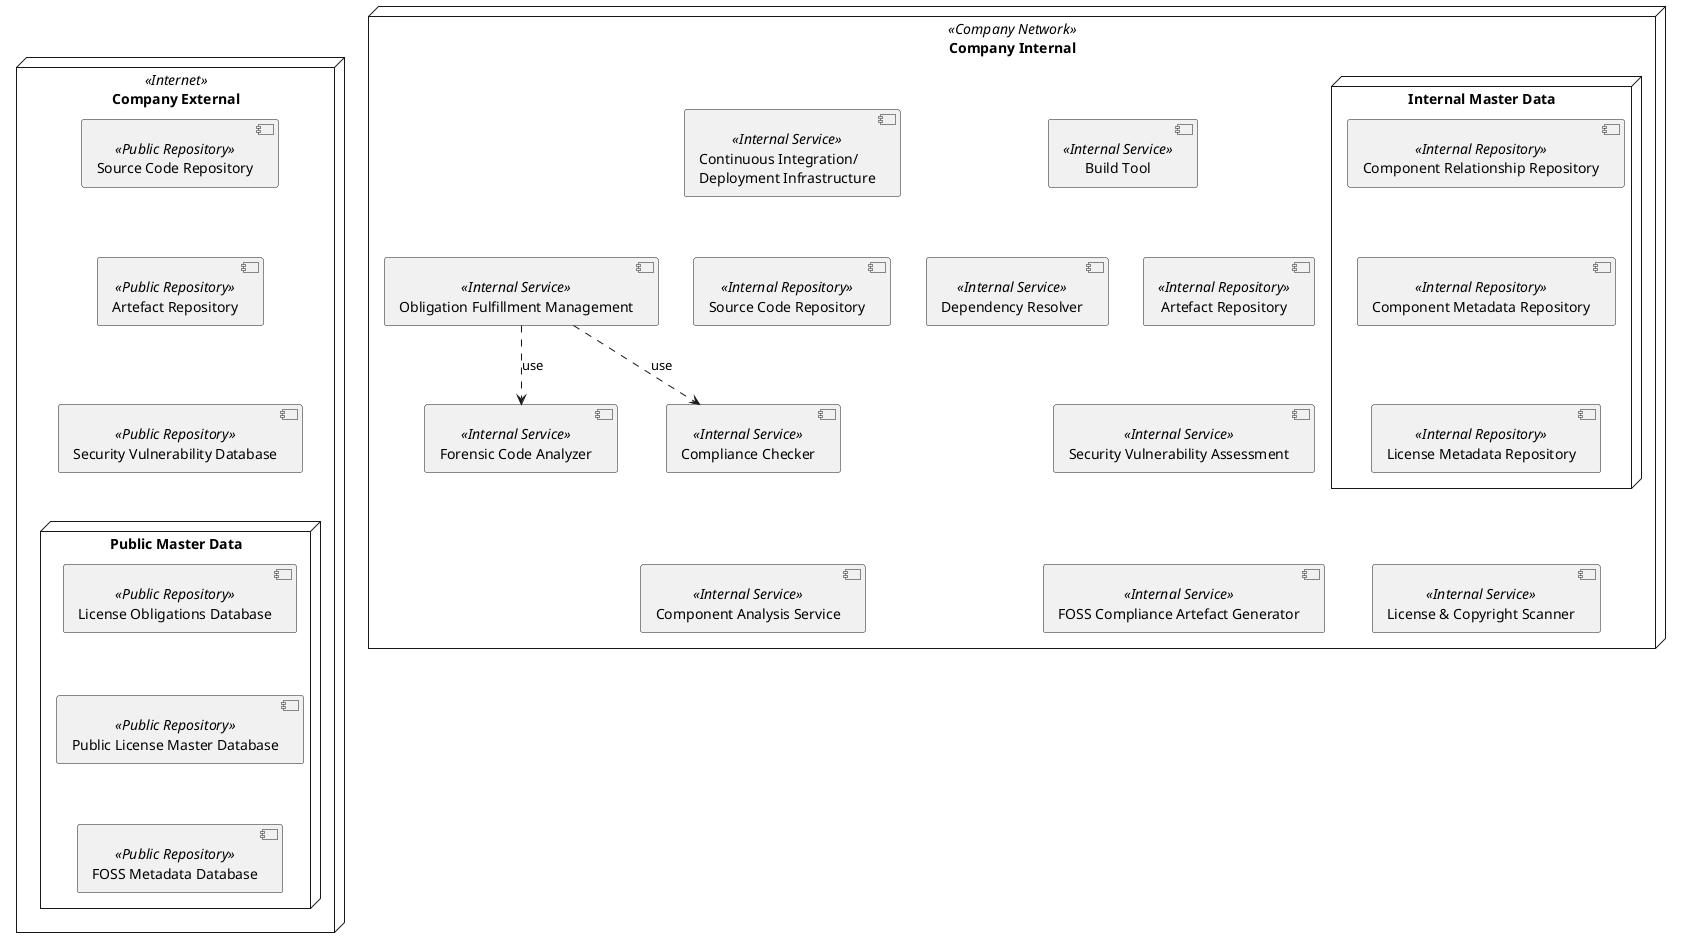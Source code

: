 @startuml OSS_Tooling_Component_Diagram

'
' SPDX-License-Identifier: CC-BY-SA-4.0
'
' Showing the tooling landscape as UML deployement diagram
' This is meant to be a big picture, not listing all details
'

'
' Elements: What is public in the Internet
'

skinparam componentStyle uml2

node "Company External" <<Internet>> {

    component [Source Code Repository] as publicsource <<Public Repository>> 

    component [Artefact Repository] as publicartefacts <<Public Repository>>

    component [Security Vulnerability Database] as publicvulnerabilities <<Public Repository>> 

    node "Public Master Data" {

        component [License Obligations Database] as publicobligations <<Public Repository>> 

        component [Public License Master Database] as publiclicenses <<Public Repository>> 

        component [FOSS Metadata Database] as publicmetadata <<Public Repository>> 

    }

}

'
' Elements: What is inside organisation or comapny
'

node "Company Internal" <<Company Network>> {

    component [Continuous Integration/\nDeployment Infrastructure] as cicd <<Internal Service>>

    component [Build Tool] as buildsystem <<Internal Service>>

    component [Source Code Repository] as internalsource <<Internal Repository>> 

    component [Artefact Repository] as internalartefacts <<Internal Repository>> 

    component [Compliance Checker] as compliancechecker <<Internal Service>>

    component [Dependency Resolver] as dependencyresolver <<Internal Service>>

    component [FOSS Compliance Artefact Generator] as fossartefactgenerator <<Internal Service>>

    component [Component Analysis Service] as componentanalysis <<Internal Service>>

    component [License & Copyright Scanner] as licensescanner <<Internal Service>>

    component [Security Vulnerability Assessment] as securityassessment <<Internal Service>>

    component [Forensic Code Analyzer] as forensiccodeanalyzer <<Internal Service>>

    component [Obligation Fulfillment Management] as obligationfulfillmentmgmt <<Internal Service>>
    
    obligationfulfillmentmgmt ..> forensiccodeanalyzer : use
    obligationfulfillmentmgmt ..> compliancechecker : use

    node "Internal Master Data" {

        component [Component Relationship Repository] as componentrelationships <<Internal Repository>>

        component [Component Metadata Repository] as componentmetadata <<Internal Repository>> 

        component [License Metadata Repository] as licenses <<Internal Repository>> 

    }

}

' 
' hidden relations to force layout ...
' 

publicsource -[hidden]-> publicartefacts
publicartefacts -[hidden]-> publicvulnerabilities
publicvulnerabilities -[hidden]-> publicobligations

publicobligations -[hidden]-> publiclicenses
publiclicenses -[hidden]-> publicmetadata

cicd -[hidden]-> internalsource
buildsystem -[hidden]-> internalartefacts
buildsystem -[hidden]-> dependencyresolver
internalsource -[hidden]-> compliancechecker
internalartefacts -[hidden]-> securityassessment
compliancechecker -[hidden]-> componentanalysis
securityassessment -[hidden]-> fossartefactgenerator
licenses -[hidden]-> licensescanner

componentrelationships -[hidden]-> componentmetadata
componentmetadata -[hidden]-> licenses

@enduml
